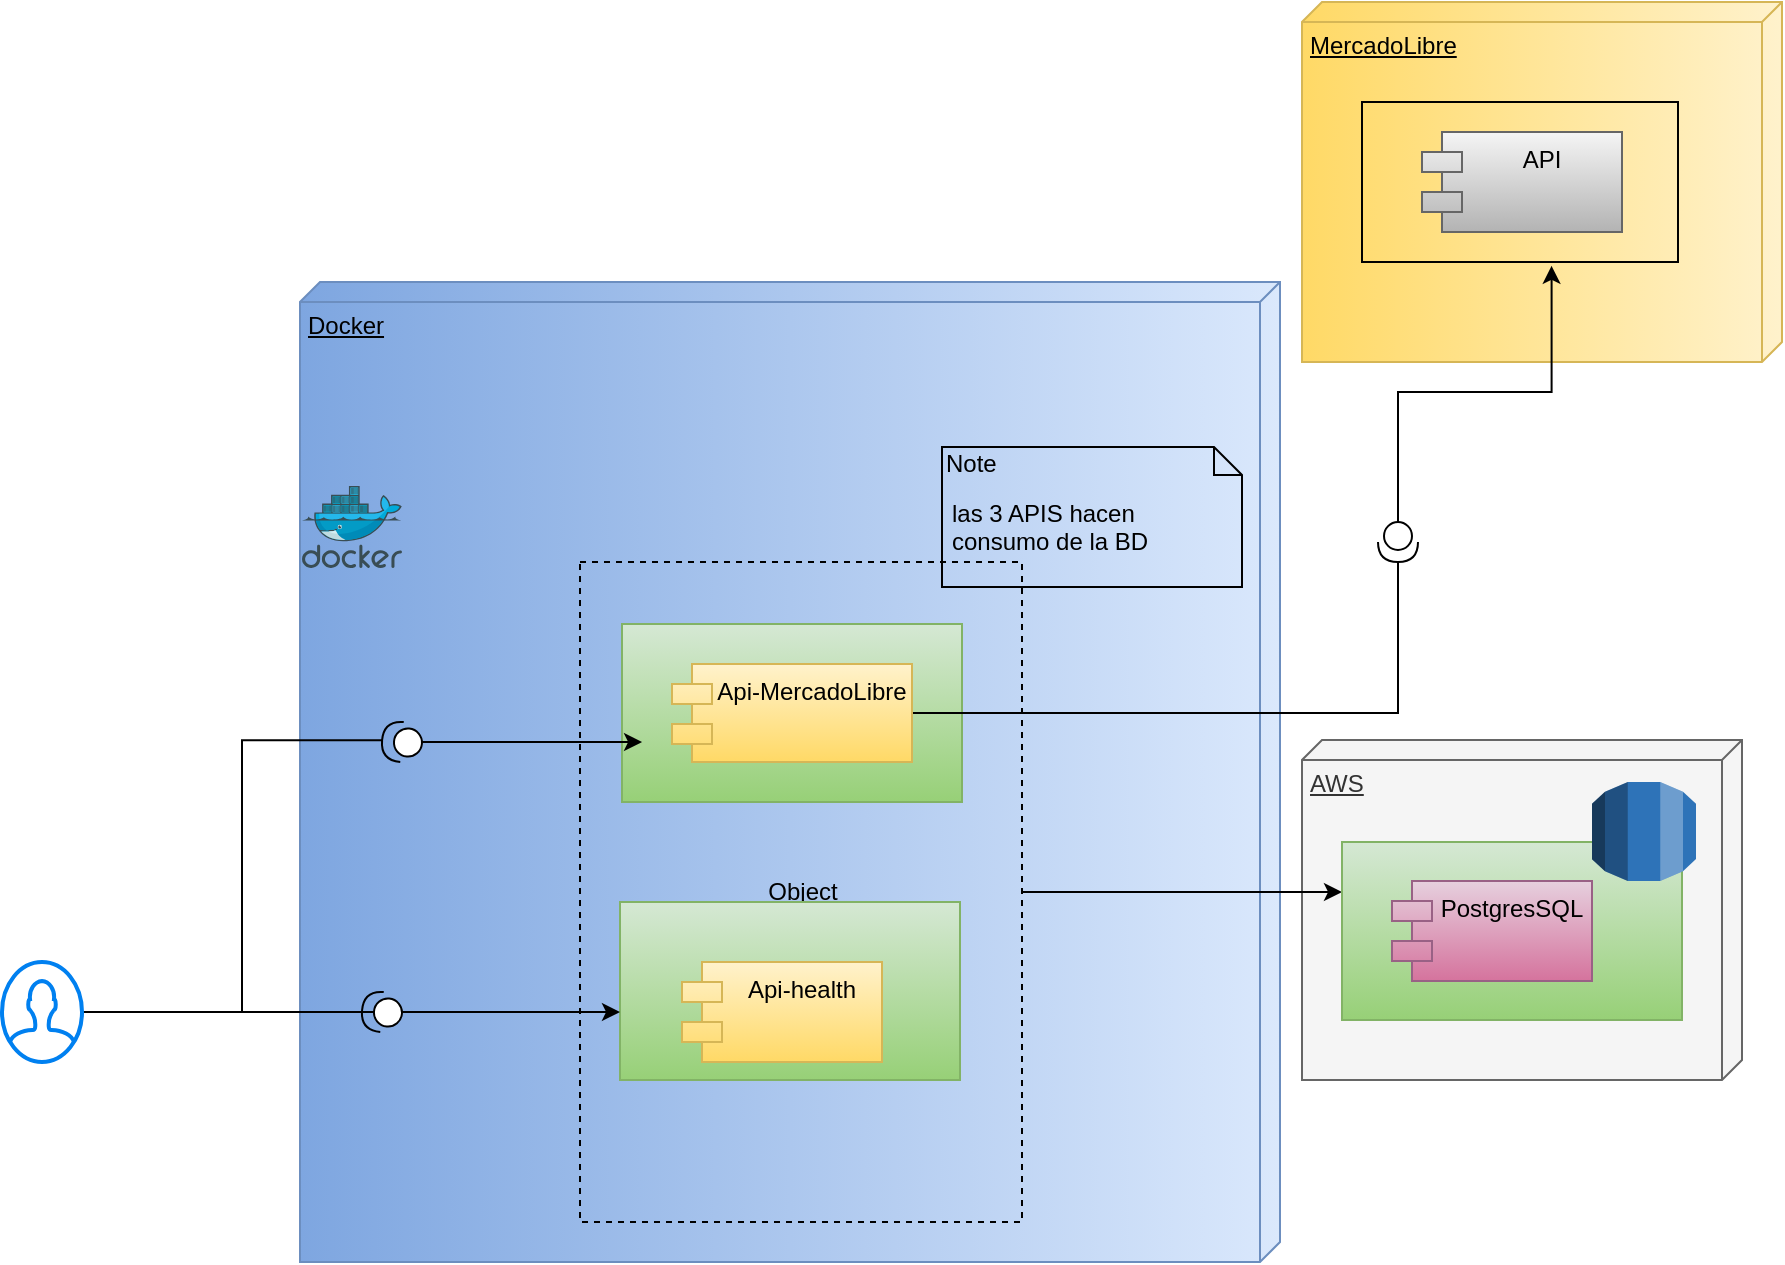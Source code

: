 <mxfile version="13.6.2" type="device"><diagram id="dD6DeF9DQGqYTZujfCqg" name="Page-1"><mxGraphModel dx="925" dy="1754" grid="1" gridSize="10" guides="1" tooltips="1" connect="1" arrows="1" fold="1" page="1" pageScale="1" pageWidth="827" pageHeight="1169" math="0" shadow="0"><root><mxCell id="0"/><mxCell id="1" parent="0"/><mxCell id="jKxKfI5dciqLp6OBmcY--3" value="AWS" style="verticalAlign=top;align=left;spacingTop=8;spacingLeft=2;spacingRight=12;shape=cube;size=10;direction=south;fontStyle=4;html=1;fillColor=#f5f5f5;strokeColor=#666666;fontColor=#333333;" vertex="1" parent="1"><mxGeometry x="720" y="179" width="220" height="170" as="geometry"/></mxCell><mxCell id="94c7ceUy5XpI_ALiOzR--3" value="Docker" style="verticalAlign=top;align=left;spacingTop=8;spacingLeft=2;spacingRight=12;shape=cube;size=10;direction=south;fontStyle=4;html=1;gradientColor=#7ea6e0;fillColor=#dae8fc;strokeColor=#6c8ebf;" parent="1" vertex="1"><mxGeometry x="219" y="-50" width="490" height="490" as="geometry"/></mxCell><mxCell id="94c7ceUy5XpI_ALiOzR--46" value="Note" style="shape=note;whiteSpace=wrap;html=1;size=14;verticalAlign=top;align=left;spacingTop=-6;fillColor=none;" parent="1" vertex="1"><mxGeometry x="540" y="32.5" width="150" height="70" as="geometry"/></mxCell><mxCell id="94c7ceUy5XpI_ALiOzR--37" style="edgeStyle=orthogonalEdgeStyle;rounded=0;orthogonalLoop=1;jettySize=auto;html=1;startArrow=none;startFill=0;endArrow=classic;endFill=1;" parent="1" source="94c7ceUy5XpI_ALiOzR--36" target="94c7ceUy5XpI_ALiOzR--23" edge="1"><mxGeometry relative="1" as="geometry"><Array as="points"><mxPoint x="795" y="270"/></Array></mxGeometry></mxCell><mxCell id="94c7ceUy5XpI_ALiOzR--36" value="Object" style="html=1;fillColor=none;dashed=1;" parent="1" vertex="1"><mxGeometry x="359" y="90" width="221" height="330" as="geometry"/></mxCell><mxCell id="94c7ceUy5XpI_ALiOzR--17" style="edgeStyle=orthogonalEdgeStyle;rounded=0;orthogonalLoop=1;jettySize=auto;html=1;entryX=1;entryY=0.5;entryDx=0;entryDy=0;entryPerimeter=0;endArrow=none;endFill=0;" parent="1" source="94c7ceUy5XpI_ALiOzR--1" target="94c7ceUy5XpI_ALiOzR--14" edge="1"><mxGeometry relative="1" as="geometry"><Array as="points"><mxPoint x="190" y="315"/><mxPoint x="190" y="179"/></Array></mxGeometry></mxCell><mxCell id="94c7ceUy5XpI_ALiOzR--22" style="edgeStyle=orthogonalEdgeStyle;rounded=0;orthogonalLoop=1;jettySize=auto;html=1;entryX=0.429;entryY=0.172;entryDx=0;entryDy=0;entryPerimeter=0;endArrow=none;endFill=0;" parent="1" source="94c7ceUy5XpI_ALiOzR--1" target="94c7ceUy5XpI_ALiOzR--19" edge="1"><mxGeometry relative="1" as="geometry"><Array as="points"><mxPoint x="261" y="315"/></Array></mxGeometry></mxCell><mxCell id="94c7ceUy5XpI_ALiOzR--1" value="" style="html=1;verticalLabelPosition=bottom;align=center;labelBackgroundColor=#ffffff;verticalAlign=top;strokeWidth=2;strokeColor=#0080F0;shadow=0;dashed=0;shape=mxgraph.ios7.icons.user;" parent="1" vertex="1"><mxGeometry x="70" y="290" width="40" height="50" as="geometry"/></mxCell><mxCell id="94c7ceUy5XpI_ALiOzR--4" value="" style="aspect=fixed;html=1;points=[];align=center;image;fontSize=12;image=img/lib/mscae/Docker.svg;" parent="1" vertex="1"><mxGeometry x="220" y="52" width="50" height="41" as="geometry"/></mxCell><mxCell id="94c7ceUy5XpI_ALiOzR--5" value="" style="rounded=0;whiteSpace=wrap;html=1;gradientColor=#97d077;fillColor=#d5e8d4;strokeColor=#82b366;" parent="1" vertex="1"><mxGeometry x="380" y="121" width="170" height="89" as="geometry"/></mxCell><mxCell id="94c7ceUy5XpI_ALiOzR--42" style="edgeStyle=orthogonalEdgeStyle;rounded=0;orthogonalLoop=1;jettySize=auto;html=1;entryX=1;entryY=0.5;entryDx=0;entryDy=0;entryPerimeter=0;startArrow=none;startFill=0;endArrow=none;endFill=0;" parent="1" source="94c7ceUy5XpI_ALiOzR--6" target="94c7ceUy5XpI_ALiOzR--41" edge="1"><mxGeometry relative="1" as="geometry"/></mxCell><mxCell id="94c7ceUy5XpI_ALiOzR--6" value="Api-MercadoLibre" style="shape=module;align=left;spacingLeft=20;align=center;verticalAlign=top;gradientColor=#ffd966;fillColor=#fff2cc;strokeColor=#d6b656;" parent="1" vertex="1"><mxGeometry x="405" y="141" width="120" height="49" as="geometry"/></mxCell><mxCell id="94c7ceUy5XpI_ALiOzR--9" value="" style="shape=image;html=1;verticalAlign=top;verticalLabelPosition=bottom;labelBackgroundColor=#ffffff;imageAspect=0;aspect=fixed;image=https://cdn3.iconfinder.com/data/icons/social-media-2169/24/social_media_social_media_logo_docker-128.png" parent="1" vertex="1"><mxGeometry x="502" y="93" width="48" height="48" as="geometry"/></mxCell><mxCell id="94c7ceUy5XpI_ALiOzR--12" value="" style="rounded=0;whiteSpace=wrap;html=1;gradientColor=#97d077;fillColor=#d5e8d4;strokeColor=#82b366;" parent="1" vertex="1"><mxGeometry x="379" y="260" width="170" height="89" as="geometry"/></mxCell><mxCell id="94c7ceUy5XpI_ALiOzR--13" value="Api-health" style="shape=module;align=left;spacingLeft=20;align=center;verticalAlign=top;gradientColor=#ffd966;fillColor=#fff2cc;strokeColor=#d6b656;" parent="1" vertex="1"><mxGeometry x="410" y="290" width="100" height="50" as="geometry"/></mxCell><mxCell id="94c7ceUy5XpI_ALiOzR--18" style="edgeStyle=orthogonalEdgeStyle;rounded=0;orthogonalLoop=1;jettySize=auto;html=1;entryX=0.059;entryY=0.663;entryDx=0;entryDy=0;entryPerimeter=0;" parent="1" source="94c7ceUy5XpI_ALiOzR--14" target="94c7ceUy5XpI_ALiOzR--5" edge="1"><mxGeometry relative="1" as="geometry"/></mxCell><mxCell id="94c7ceUy5XpI_ALiOzR--14" value="" style="shape=providedRequiredInterface;html=1;verticalLabelPosition=bottom;rotation=-175;" parent="1" vertex="1"><mxGeometry x="260" y="170" width="20" height="20" as="geometry"/></mxCell><mxCell id="94c7ceUy5XpI_ALiOzR--21" style="edgeStyle=orthogonalEdgeStyle;rounded=0;orthogonalLoop=1;jettySize=auto;html=1;endArrow=classic;endFill=1;" parent="1" source="94c7ceUy5XpI_ALiOzR--19" target="94c7ceUy5XpI_ALiOzR--12" edge="1"><mxGeometry relative="1" as="geometry"><Array as="points"><mxPoint x="320" y="315"/><mxPoint x="320" y="315"/></Array></mxGeometry></mxCell><mxCell id="94c7ceUy5XpI_ALiOzR--19" value="" style="shape=providedRequiredInterface;html=1;verticalLabelPosition=bottom;rotation=-175;" parent="1" vertex="1"><mxGeometry x="250" y="305" width="20" height="20" as="geometry"/></mxCell><mxCell id="94c7ceUy5XpI_ALiOzR--23" value="" style="rounded=0;whiteSpace=wrap;html=1;gradientColor=#97d077;fillColor=#d5e8d4;strokeColor=#82b366;" parent="1" vertex="1"><mxGeometry x="740" y="230" width="170" height="89" as="geometry"/></mxCell><mxCell id="94c7ceUy5XpI_ALiOzR--24" value="" style="shape=image;html=1;verticalAlign=top;verticalLabelPosition=bottom;labelBackgroundColor=#ffffff;imageAspect=0;aspect=fixed;image=https://cdn3.iconfinder.com/data/icons/social-media-2169/24/social_media_social_media_logo_docker-128.png" parent="1" vertex="1"><mxGeometry x="520" y="242" width="48" height="48" as="geometry"/></mxCell><mxCell id="94c7ceUy5XpI_ALiOzR--29" value="PostgresSQL" style="shape=module;align=left;spacingLeft=20;align=center;verticalAlign=top;gradientColor=#d5739d;fillColor=#e6d0de;strokeColor=#996185;" parent="1" vertex="1"><mxGeometry x="765" y="249.5" width="100" height="50" as="geometry"/></mxCell><mxCell id="94c7ceUy5XpI_ALiOzR--38" value="MercadoLibre" style="verticalAlign=top;align=left;spacingTop=8;spacingLeft=2;spacingRight=12;shape=cube;size=10;direction=south;fontStyle=4;html=1;fillColor=#fff2cc;gradientColor=#ffd966;strokeColor=#d6b656;" parent="1" vertex="1"><mxGeometry x="720" y="-190" width="240" height="180" as="geometry"/></mxCell><mxCell id="94c7ceUy5XpI_ALiOzR--39" value="" style="html=1;fillColor=none;" parent="1" vertex="1"><mxGeometry x="750" y="-140" width="158" height="80" as="geometry"/></mxCell><mxCell id="94c7ceUy5XpI_ALiOzR--40" value="API" style="shape=module;align=left;spacingLeft=20;align=center;verticalAlign=top;fillColor=#f5f5f5;gradientColor=#b3b3b3;strokeColor=#666666;" parent="1" vertex="1"><mxGeometry x="780" y="-125" width="100" height="50" as="geometry"/></mxCell><mxCell id="94c7ceUy5XpI_ALiOzR--43" style="edgeStyle=orthogonalEdgeStyle;rounded=0;orthogonalLoop=1;jettySize=auto;html=1;entryX=0.6;entryY=1.024;entryDx=0;entryDy=0;entryPerimeter=0;startArrow=none;startFill=0;endArrow=classic;endFill=1;" parent="1" source="94c7ceUy5XpI_ALiOzR--41" target="94c7ceUy5XpI_ALiOzR--39" edge="1"><mxGeometry relative="1" as="geometry"/></mxCell><mxCell id="94c7ceUy5XpI_ALiOzR--41" value="" style="shape=providedRequiredInterface;html=1;verticalLabelPosition=bottom;fillColor=none;rotation=90;" parent="1" vertex="1"><mxGeometry x="758" y="70" width="20" height="20" as="geometry"/></mxCell><mxCell id="94c7ceUy5XpI_ALiOzR--45" value="&lt;h1&gt;&lt;br&gt;&lt;/h1&gt;&lt;div&gt;las 3 APIS hacen consumo de la BD&lt;/div&gt;" style="text;html=1;strokeColor=none;fillColor=none;spacing=5;spacingTop=-20;whiteSpace=wrap;overflow=hidden;rounded=0;" parent="1" vertex="1"><mxGeometry x="540" y="7.5" width="141" height="95" as="geometry"/></mxCell><mxCell id="jKxKfI5dciqLp6OBmcY--1" value="" style="outlineConnect=0;dashed=0;verticalLabelPosition=bottom;verticalAlign=top;align=center;html=1;shape=mxgraph.aws3.rds;fillColor=#2E73B8;gradientColor=none;" vertex="1" parent="1"><mxGeometry x="865" y="200" width="52" height="49.5" as="geometry"/></mxCell></root></mxGraphModel></diagram></mxfile>
